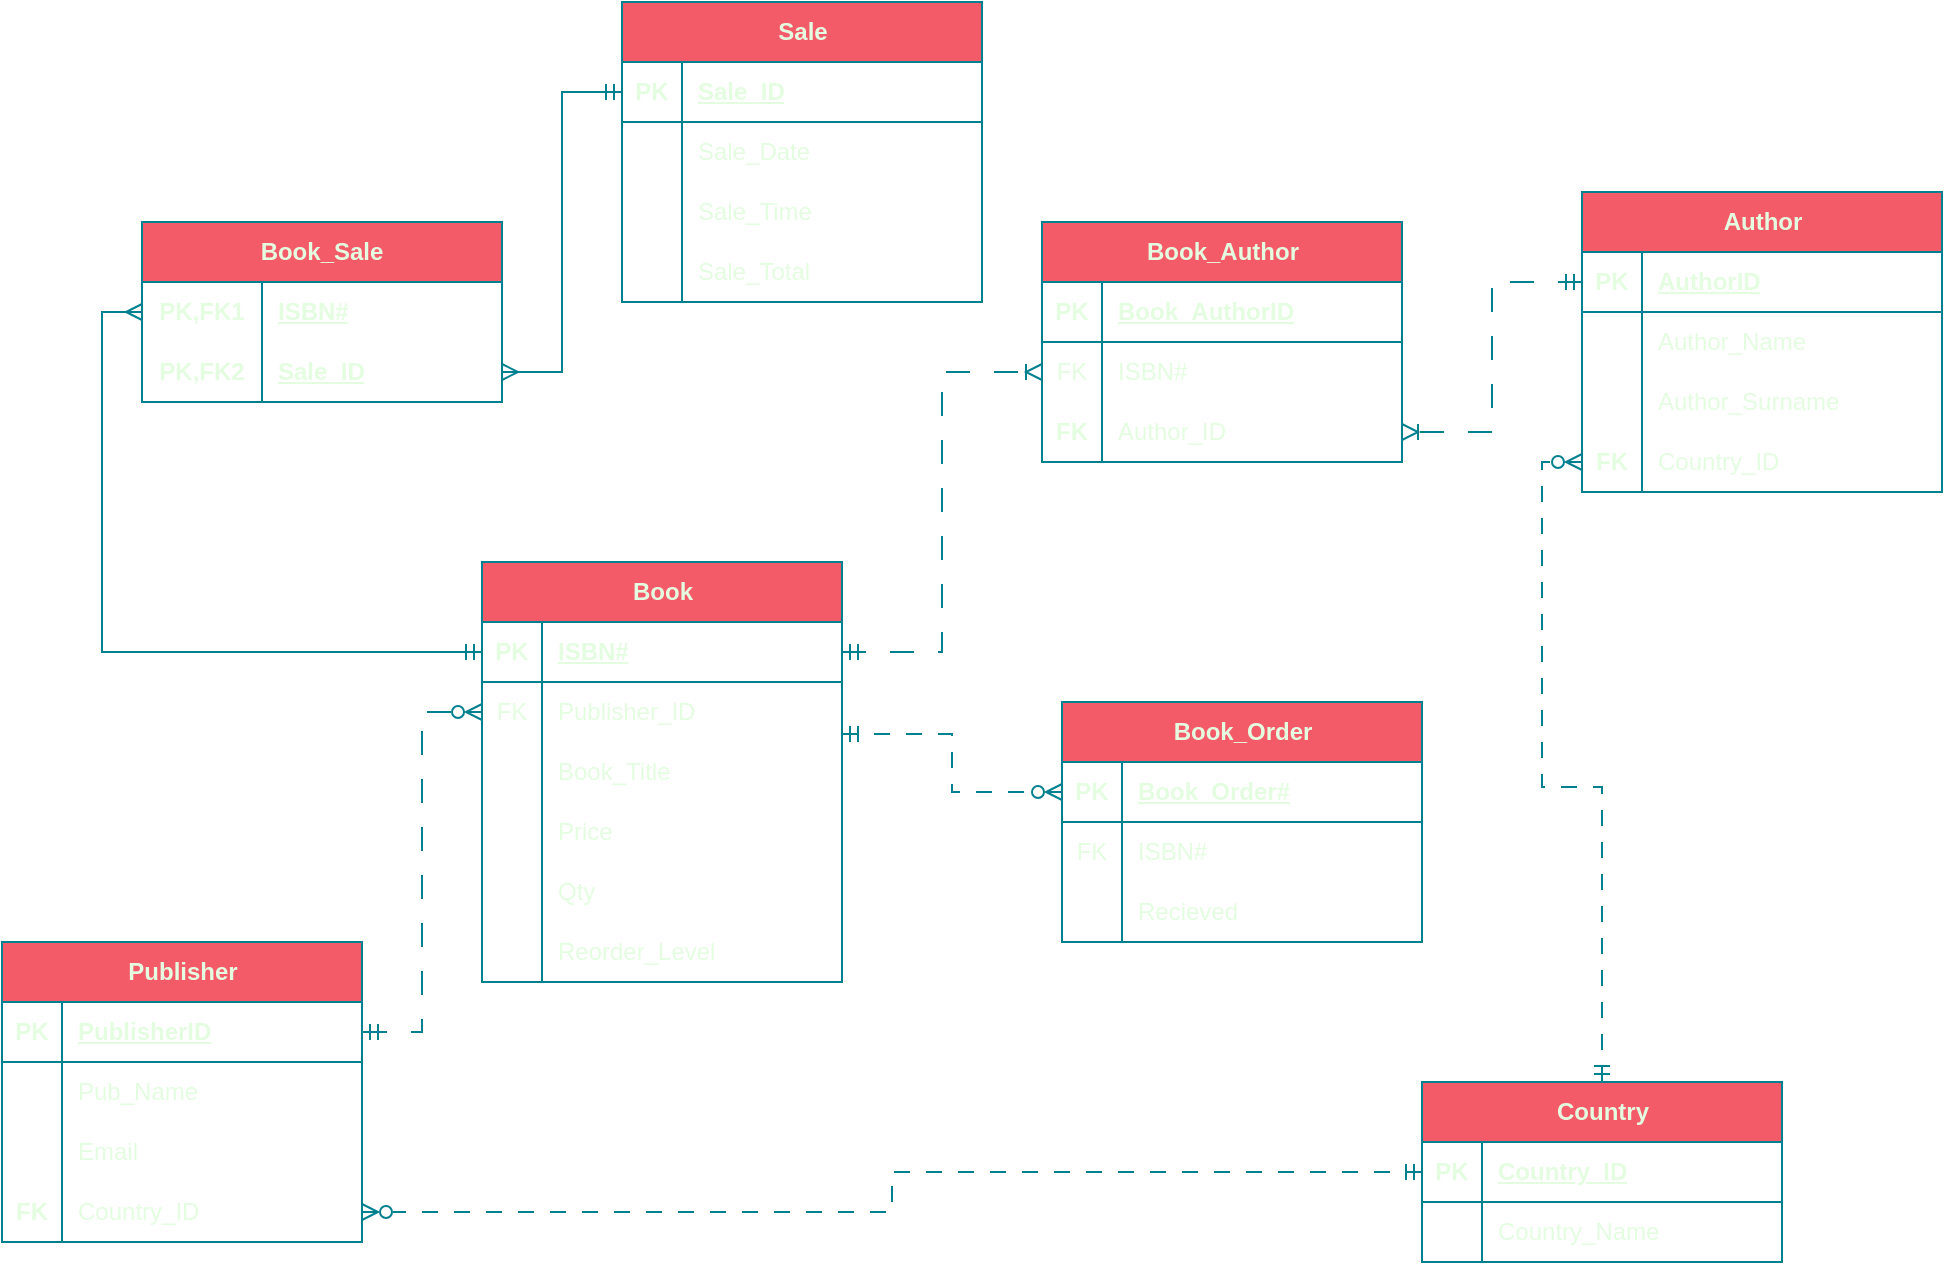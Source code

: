 <mxfile version="23.1.5" type="device">
  <diagram name="Page-1" id="2vBMkLIZUU04zTJ7jBt-">
    <mxGraphModel dx="1434" dy="844" grid="1" gridSize="10" guides="1" tooltips="1" connect="1" arrows="1" fold="1" page="1" pageScale="1" pageWidth="1169" pageHeight="827" math="0" shadow="0">
      <root>
        <mxCell id="0" />
        <mxCell id="1" parent="0" />
        <mxCell id="RiRsuIpJZgRh0vWo5RWk-1" value="Book" style="shape=table;startSize=30;container=1;collapsible=1;childLayout=tableLayout;fixedRows=1;rowLines=0;fontStyle=1;align=center;resizeLast=1;html=1;labelBackgroundColor=none;fillColor=#F45B69;strokeColor=#028090;fontColor=#E4FDE1;" parent="1" vertex="1">
          <mxGeometry x="340" y="360" width="180" height="210" as="geometry" />
        </mxCell>
        <mxCell id="RiRsuIpJZgRh0vWo5RWk-2" value="" style="shape=tableRow;horizontal=0;startSize=0;swimlaneHead=0;swimlaneBody=0;fillColor=none;collapsible=0;dropTarget=0;points=[[0,0.5],[1,0.5]];portConstraint=eastwest;top=0;left=0;right=0;bottom=1;labelBackgroundColor=none;strokeColor=#028090;fontColor=#E4FDE1;" parent="RiRsuIpJZgRh0vWo5RWk-1" vertex="1">
          <mxGeometry y="30" width="180" height="30" as="geometry" />
        </mxCell>
        <mxCell id="RiRsuIpJZgRh0vWo5RWk-3" value="PK" style="shape=partialRectangle;connectable=0;fillColor=none;top=0;left=0;bottom=0;right=0;fontStyle=1;overflow=hidden;whiteSpace=wrap;html=1;labelBackgroundColor=none;strokeColor=#028090;fontColor=#E4FDE1;" parent="RiRsuIpJZgRh0vWo5RWk-2" vertex="1">
          <mxGeometry width="30" height="30" as="geometry">
            <mxRectangle width="30" height="30" as="alternateBounds" />
          </mxGeometry>
        </mxCell>
        <mxCell id="RiRsuIpJZgRh0vWo5RWk-4" value="ISBN#" style="shape=partialRectangle;connectable=0;fillColor=none;top=0;left=0;bottom=0;right=0;align=left;spacingLeft=6;fontStyle=5;overflow=hidden;whiteSpace=wrap;html=1;labelBackgroundColor=none;strokeColor=#028090;fontColor=#E4FDE1;" parent="RiRsuIpJZgRh0vWo5RWk-2" vertex="1">
          <mxGeometry x="30" width="150" height="30" as="geometry">
            <mxRectangle width="150" height="30" as="alternateBounds" />
          </mxGeometry>
        </mxCell>
        <mxCell id="RiRsuIpJZgRh0vWo5RWk-5" value="" style="shape=tableRow;horizontal=0;startSize=0;swimlaneHead=0;swimlaneBody=0;fillColor=none;collapsible=0;dropTarget=0;points=[[0,0.5],[1,0.5]];portConstraint=eastwest;top=0;left=0;right=0;bottom=0;labelBackgroundColor=none;strokeColor=#028090;fontColor=#E4FDE1;" parent="RiRsuIpJZgRh0vWo5RWk-1" vertex="1">
          <mxGeometry y="60" width="180" height="30" as="geometry" />
        </mxCell>
        <mxCell id="RiRsuIpJZgRh0vWo5RWk-6" value="FK" style="shape=partialRectangle;connectable=0;fillColor=none;top=0;left=0;bottom=0;right=0;editable=1;overflow=hidden;whiteSpace=wrap;html=1;labelBackgroundColor=none;strokeColor=#028090;fontColor=#E4FDE1;" parent="RiRsuIpJZgRh0vWo5RWk-5" vertex="1">
          <mxGeometry width="30" height="30" as="geometry">
            <mxRectangle width="30" height="30" as="alternateBounds" />
          </mxGeometry>
        </mxCell>
        <mxCell id="RiRsuIpJZgRh0vWo5RWk-7" value="Publisher_ID" style="shape=partialRectangle;connectable=0;fillColor=none;top=0;left=0;bottom=0;right=0;align=left;spacingLeft=6;overflow=hidden;whiteSpace=wrap;html=1;labelBackgroundColor=none;strokeColor=#028090;fontColor=#E4FDE1;" parent="RiRsuIpJZgRh0vWo5RWk-5" vertex="1">
          <mxGeometry x="30" width="150" height="30" as="geometry">
            <mxRectangle width="150" height="30" as="alternateBounds" />
          </mxGeometry>
        </mxCell>
        <mxCell id="RiRsuIpJZgRh0vWo5RWk-8" value="" style="shape=tableRow;horizontal=0;startSize=0;swimlaneHead=0;swimlaneBody=0;fillColor=none;collapsible=0;dropTarget=0;points=[[0,0.5],[1,0.5]];portConstraint=eastwest;top=0;left=0;right=0;bottom=0;labelBackgroundColor=none;strokeColor=#028090;fontColor=#E4FDE1;" parent="RiRsuIpJZgRh0vWo5RWk-1" vertex="1">
          <mxGeometry y="90" width="180" height="30" as="geometry" />
        </mxCell>
        <mxCell id="RiRsuIpJZgRh0vWo5RWk-9" value="" style="shape=partialRectangle;connectable=0;fillColor=none;top=0;left=0;bottom=0;right=0;editable=1;overflow=hidden;whiteSpace=wrap;html=1;labelBackgroundColor=none;strokeColor=#028090;fontColor=#E4FDE1;" parent="RiRsuIpJZgRh0vWo5RWk-8" vertex="1">
          <mxGeometry width="30" height="30" as="geometry">
            <mxRectangle width="30" height="30" as="alternateBounds" />
          </mxGeometry>
        </mxCell>
        <mxCell id="RiRsuIpJZgRh0vWo5RWk-10" value="Book_Title" style="shape=partialRectangle;connectable=0;fillColor=none;top=0;left=0;bottom=0;right=0;align=left;spacingLeft=6;overflow=hidden;whiteSpace=wrap;html=1;labelBackgroundColor=none;strokeColor=#028090;fontColor=#E4FDE1;" parent="RiRsuIpJZgRh0vWo5RWk-8" vertex="1">
          <mxGeometry x="30" width="150" height="30" as="geometry">
            <mxRectangle width="150" height="30" as="alternateBounds" />
          </mxGeometry>
        </mxCell>
        <mxCell id="RiRsuIpJZgRh0vWo5RWk-11" value="" style="shape=tableRow;horizontal=0;startSize=0;swimlaneHead=0;swimlaneBody=0;fillColor=none;collapsible=0;dropTarget=0;points=[[0,0.5],[1,0.5]];portConstraint=eastwest;top=0;left=0;right=0;bottom=0;labelBackgroundColor=none;strokeColor=#028090;fontColor=#E4FDE1;" parent="RiRsuIpJZgRh0vWo5RWk-1" vertex="1">
          <mxGeometry y="120" width="180" height="30" as="geometry" />
        </mxCell>
        <mxCell id="RiRsuIpJZgRh0vWo5RWk-12" value="" style="shape=partialRectangle;connectable=0;fillColor=none;top=0;left=0;bottom=0;right=0;editable=1;overflow=hidden;whiteSpace=wrap;html=1;labelBackgroundColor=none;strokeColor=#028090;fontColor=#E4FDE1;" parent="RiRsuIpJZgRh0vWo5RWk-11" vertex="1">
          <mxGeometry width="30" height="30" as="geometry">
            <mxRectangle width="30" height="30" as="alternateBounds" />
          </mxGeometry>
        </mxCell>
        <mxCell id="RiRsuIpJZgRh0vWo5RWk-13" value="Price" style="shape=partialRectangle;connectable=0;fillColor=none;top=0;left=0;bottom=0;right=0;align=left;spacingLeft=6;overflow=hidden;whiteSpace=wrap;html=1;labelBackgroundColor=none;strokeColor=#028090;fontColor=#E4FDE1;" parent="RiRsuIpJZgRh0vWo5RWk-11" vertex="1">
          <mxGeometry x="30" width="150" height="30" as="geometry">
            <mxRectangle width="150" height="30" as="alternateBounds" />
          </mxGeometry>
        </mxCell>
        <mxCell id="RiRsuIpJZgRh0vWo5RWk-14" value="" style="shape=tableRow;horizontal=0;startSize=0;swimlaneHead=0;swimlaneBody=0;fillColor=none;collapsible=0;dropTarget=0;points=[[0,0.5],[1,0.5]];portConstraint=eastwest;top=0;left=0;right=0;bottom=0;labelBackgroundColor=none;strokeColor=#028090;fontColor=#E4FDE1;" parent="RiRsuIpJZgRh0vWo5RWk-1" vertex="1">
          <mxGeometry y="150" width="180" height="30" as="geometry" />
        </mxCell>
        <mxCell id="RiRsuIpJZgRh0vWo5RWk-15" value="" style="shape=partialRectangle;connectable=0;fillColor=none;top=0;left=0;bottom=0;right=0;editable=1;overflow=hidden;whiteSpace=wrap;html=1;labelBackgroundColor=none;strokeColor=#028090;fontColor=#E4FDE1;" parent="RiRsuIpJZgRh0vWo5RWk-14" vertex="1">
          <mxGeometry width="30" height="30" as="geometry">
            <mxRectangle width="30" height="30" as="alternateBounds" />
          </mxGeometry>
        </mxCell>
        <mxCell id="RiRsuIpJZgRh0vWo5RWk-16" value="Qty" style="shape=partialRectangle;connectable=0;fillColor=none;top=0;left=0;bottom=0;right=0;align=left;spacingLeft=6;overflow=hidden;whiteSpace=wrap;html=1;labelBackgroundColor=none;strokeColor=#028090;fontColor=#E4FDE1;" parent="RiRsuIpJZgRh0vWo5RWk-14" vertex="1">
          <mxGeometry x="30" width="150" height="30" as="geometry">
            <mxRectangle width="150" height="30" as="alternateBounds" />
          </mxGeometry>
        </mxCell>
        <mxCell id="RiRsuIpJZgRh0vWo5RWk-17" value="" style="shape=tableRow;horizontal=0;startSize=0;swimlaneHead=0;swimlaneBody=0;fillColor=none;collapsible=0;dropTarget=0;points=[[0,0.5],[1,0.5]];portConstraint=eastwest;top=0;left=0;right=0;bottom=0;labelBackgroundColor=none;strokeColor=#028090;fontColor=#E4FDE1;" parent="RiRsuIpJZgRh0vWo5RWk-1" vertex="1">
          <mxGeometry y="180" width="180" height="30" as="geometry" />
        </mxCell>
        <mxCell id="RiRsuIpJZgRh0vWo5RWk-18" value="" style="shape=partialRectangle;connectable=0;fillColor=none;top=0;left=0;bottom=0;right=0;editable=1;overflow=hidden;whiteSpace=wrap;html=1;labelBackgroundColor=none;strokeColor=#028090;fontColor=#E4FDE1;" parent="RiRsuIpJZgRh0vWo5RWk-17" vertex="1">
          <mxGeometry width="30" height="30" as="geometry">
            <mxRectangle width="30" height="30" as="alternateBounds" />
          </mxGeometry>
        </mxCell>
        <mxCell id="RiRsuIpJZgRh0vWo5RWk-19" value="Reorder_Level" style="shape=partialRectangle;connectable=0;fillColor=none;top=0;left=0;bottom=0;right=0;align=left;spacingLeft=6;overflow=hidden;whiteSpace=wrap;html=1;labelBackgroundColor=none;strokeColor=#028090;fontColor=#E4FDE1;" parent="RiRsuIpJZgRh0vWo5RWk-17" vertex="1">
          <mxGeometry x="30" width="150" height="30" as="geometry">
            <mxRectangle width="150" height="30" as="alternateBounds" />
          </mxGeometry>
        </mxCell>
        <mxCell id="RiRsuIpJZgRh0vWo5RWk-20" value="Author" style="shape=table;startSize=30;container=1;collapsible=1;childLayout=tableLayout;fixedRows=1;rowLines=0;fontStyle=1;align=center;resizeLast=1;html=1;labelBackgroundColor=none;fillColor=#F45B69;strokeColor=#028090;fontColor=#E4FDE1;" parent="1" vertex="1">
          <mxGeometry x="890" y="175" width="180" height="150" as="geometry" />
        </mxCell>
        <mxCell id="RiRsuIpJZgRh0vWo5RWk-21" value="" style="shape=tableRow;horizontal=0;startSize=0;swimlaneHead=0;swimlaneBody=0;fillColor=none;collapsible=0;dropTarget=0;points=[[0,0.5],[1,0.5]];portConstraint=eastwest;top=0;left=0;right=0;bottom=1;labelBackgroundColor=none;strokeColor=#028090;fontColor=#E4FDE1;" parent="RiRsuIpJZgRh0vWo5RWk-20" vertex="1">
          <mxGeometry y="30" width="180" height="30" as="geometry" />
        </mxCell>
        <mxCell id="RiRsuIpJZgRh0vWo5RWk-22" value="PK" style="shape=partialRectangle;connectable=0;fillColor=none;top=0;left=0;bottom=0;right=0;fontStyle=1;overflow=hidden;whiteSpace=wrap;html=1;labelBackgroundColor=none;strokeColor=#028090;fontColor=#E4FDE1;" parent="RiRsuIpJZgRh0vWo5RWk-21" vertex="1">
          <mxGeometry width="30" height="30" as="geometry">
            <mxRectangle width="30" height="30" as="alternateBounds" />
          </mxGeometry>
        </mxCell>
        <mxCell id="RiRsuIpJZgRh0vWo5RWk-23" value="AuthorID" style="shape=partialRectangle;connectable=0;fillColor=none;top=0;left=0;bottom=0;right=0;align=left;spacingLeft=6;fontStyle=5;overflow=hidden;whiteSpace=wrap;html=1;labelBackgroundColor=none;strokeColor=#028090;fontColor=#E4FDE1;" parent="RiRsuIpJZgRh0vWo5RWk-21" vertex="1">
          <mxGeometry x="30" width="150" height="30" as="geometry">
            <mxRectangle width="150" height="30" as="alternateBounds" />
          </mxGeometry>
        </mxCell>
        <mxCell id="RiRsuIpJZgRh0vWo5RWk-24" value="" style="shape=tableRow;horizontal=0;startSize=0;swimlaneHead=0;swimlaneBody=0;fillColor=none;collapsible=0;dropTarget=0;points=[[0,0.5],[1,0.5]];portConstraint=eastwest;top=0;left=0;right=0;bottom=0;labelBackgroundColor=none;strokeColor=#028090;fontColor=#E4FDE1;" parent="RiRsuIpJZgRh0vWo5RWk-20" vertex="1">
          <mxGeometry y="60" width="180" height="30" as="geometry" />
        </mxCell>
        <mxCell id="RiRsuIpJZgRh0vWo5RWk-25" value="" style="shape=partialRectangle;connectable=0;fillColor=none;top=0;left=0;bottom=0;right=0;editable=1;overflow=hidden;whiteSpace=wrap;html=1;labelBackgroundColor=none;strokeColor=#028090;fontColor=#E4FDE1;" parent="RiRsuIpJZgRh0vWo5RWk-24" vertex="1">
          <mxGeometry width="30" height="30" as="geometry">
            <mxRectangle width="30" height="30" as="alternateBounds" />
          </mxGeometry>
        </mxCell>
        <mxCell id="RiRsuIpJZgRh0vWo5RWk-26" value="Author_Name" style="shape=partialRectangle;connectable=0;fillColor=none;top=0;left=0;bottom=0;right=0;align=left;spacingLeft=6;overflow=hidden;whiteSpace=wrap;html=1;labelBackgroundColor=none;strokeColor=#028090;fontColor=#E4FDE1;" parent="RiRsuIpJZgRh0vWo5RWk-24" vertex="1">
          <mxGeometry x="30" width="150" height="30" as="geometry">
            <mxRectangle width="150" height="30" as="alternateBounds" />
          </mxGeometry>
        </mxCell>
        <mxCell id="RiRsuIpJZgRh0vWo5RWk-27" value="" style="shape=tableRow;horizontal=0;startSize=0;swimlaneHead=0;swimlaneBody=0;fillColor=none;collapsible=0;dropTarget=0;points=[[0,0.5],[1,0.5]];portConstraint=eastwest;top=0;left=0;right=0;bottom=0;labelBackgroundColor=none;strokeColor=#028090;fontColor=#E4FDE1;" parent="RiRsuIpJZgRh0vWo5RWk-20" vertex="1">
          <mxGeometry y="90" width="180" height="30" as="geometry" />
        </mxCell>
        <mxCell id="RiRsuIpJZgRh0vWo5RWk-28" value="" style="shape=partialRectangle;connectable=0;fillColor=none;top=0;left=0;bottom=0;right=0;editable=1;overflow=hidden;whiteSpace=wrap;html=1;labelBackgroundColor=none;strokeColor=#028090;fontColor=#E4FDE1;" parent="RiRsuIpJZgRh0vWo5RWk-27" vertex="1">
          <mxGeometry width="30" height="30" as="geometry">
            <mxRectangle width="30" height="30" as="alternateBounds" />
          </mxGeometry>
        </mxCell>
        <mxCell id="RiRsuIpJZgRh0vWo5RWk-29" value="Author_Surname" style="shape=partialRectangle;connectable=0;fillColor=none;top=0;left=0;bottom=0;right=0;align=left;spacingLeft=6;overflow=hidden;whiteSpace=wrap;html=1;labelBackgroundColor=none;strokeColor=#028090;fontColor=#E4FDE1;" parent="RiRsuIpJZgRh0vWo5RWk-27" vertex="1">
          <mxGeometry x="30" width="150" height="30" as="geometry">
            <mxRectangle width="150" height="30" as="alternateBounds" />
          </mxGeometry>
        </mxCell>
        <mxCell id="RiRsuIpJZgRh0vWo5RWk-30" value="" style="shape=tableRow;horizontal=0;startSize=0;swimlaneHead=0;swimlaneBody=0;fillColor=none;collapsible=0;dropTarget=0;points=[[0,0.5],[1,0.5]];portConstraint=eastwest;top=0;left=0;right=0;bottom=0;labelBackgroundColor=none;strokeColor=#028090;fontColor=#E4FDE1;" parent="RiRsuIpJZgRh0vWo5RWk-20" vertex="1">
          <mxGeometry y="120" width="180" height="30" as="geometry" />
        </mxCell>
        <mxCell id="RiRsuIpJZgRh0vWo5RWk-31" value="&lt;b&gt;FK&lt;/b&gt;" style="shape=partialRectangle;connectable=0;fillColor=none;top=0;left=0;bottom=0;right=0;editable=1;overflow=hidden;whiteSpace=wrap;html=1;labelBackgroundColor=none;strokeColor=#028090;fontColor=#E4FDE1;" parent="RiRsuIpJZgRh0vWo5RWk-30" vertex="1">
          <mxGeometry width="30" height="30" as="geometry">
            <mxRectangle width="30" height="30" as="alternateBounds" />
          </mxGeometry>
        </mxCell>
        <mxCell id="RiRsuIpJZgRh0vWo5RWk-32" value="Country_ID" style="shape=partialRectangle;connectable=0;fillColor=none;top=0;left=0;bottom=0;right=0;align=left;spacingLeft=6;overflow=hidden;whiteSpace=wrap;html=1;labelBackgroundColor=none;strokeColor=#028090;fontColor=#E4FDE1;" parent="RiRsuIpJZgRh0vWo5RWk-30" vertex="1">
          <mxGeometry x="30" width="150" height="30" as="geometry">
            <mxRectangle width="150" height="30" as="alternateBounds" />
          </mxGeometry>
        </mxCell>
        <mxCell id="RiRsuIpJZgRh0vWo5RWk-52" value="Publisher" style="shape=table;startSize=30;container=1;collapsible=1;childLayout=tableLayout;fixedRows=1;rowLines=0;fontStyle=1;align=center;resizeLast=1;html=1;labelBackgroundColor=none;fillColor=#F45B69;strokeColor=#028090;fontColor=#E4FDE1;" parent="1" vertex="1">
          <mxGeometry x="100" y="550" width="180" height="150" as="geometry" />
        </mxCell>
        <mxCell id="RiRsuIpJZgRh0vWo5RWk-53" value="" style="shape=tableRow;horizontal=0;startSize=0;swimlaneHead=0;swimlaneBody=0;fillColor=none;collapsible=0;dropTarget=0;points=[[0,0.5],[1,0.5]];portConstraint=eastwest;top=0;left=0;right=0;bottom=1;labelBackgroundColor=none;strokeColor=#028090;fontColor=#E4FDE1;" parent="RiRsuIpJZgRh0vWo5RWk-52" vertex="1">
          <mxGeometry y="30" width="180" height="30" as="geometry" />
        </mxCell>
        <mxCell id="RiRsuIpJZgRh0vWo5RWk-54" value="PK" style="shape=partialRectangle;connectable=0;fillColor=none;top=0;left=0;bottom=0;right=0;fontStyle=1;overflow=hidden;whiteSpace=wrap;html=1;labelBackgroundColor=none;strokeColor=#028090;fontColor=#E4FDE1;" parent="RiRsuIpJZgRh0vWo5RWk-53" vertex="1">
          <mxGeometry width="30" height="30" as="geometry">
            <mxRectangle width="30" height="30" as="alternateBounds" />
          </mxGeometry>
        </mxCell>
        <mxCell id="RiRsuIpJZgRh0vWo5RWk-55" value="PublisherID" style="shape=partialRectangle;connectable=0;fillColor=none;top=0;left=0;bottom=0;right=0;align=left;spacingLeft=6;fontStyle=5;overflow=hidden;whiteSpace=wrap;html=1;labelBackgroundColor=none;strokeColor=#028090;fontColor=#E4FDE1;" parent="RiRsuIpJZgRh0vWo5RWk-53" vertex="1">
          <mxGeometry x="30" width="150" height="30" as="geometry">
            <mxRectangle width="150" height="30" as="alternateBounds" />
          </mxGeometry>
        </mxCell>
        <mxCell id="RiRsuIpJZgRh0vWo5RWk-56" value="" style="shape=tableRow;horizontal=0;startSize=0;swimlaneHead=0;swimlaneBody=0;fillColor=none;collapsible=0;dropTarget=0;points=[[0,0.5],[1,0.5]];portConstraint=eastwest;top=0;left=0;right=0;bottom=0;labelBackgroundColor=none;strokeColor=#028090;fontColor=#E4FDE1;" parent="RiRsuIpJZgRh0vWo5RWk-52" vertex="1">
          <mxGeometry y="60" width="180" height="30" as="geometry" />
        </mxCell>
        <mxCell id="RiRsuIpJZgRh0vWo5RWk-57" value="" style="shape=partialRectangle;connectable=0;fillColor=none;top=0;left=0;bottom=0;right=0;editable=1;overflow=hidden;whiteSpace=wrap;html=1;labelBackgroundColor=none;strokeColor=#028090;fontColor=#E4FDE1;" parent="RiRsuIpJZgRh0vWo5RWk-56" vertex="1">
          <mxGeometry width="30" height="30" as="geometry">
            <mxRectangle width="30" height="30" as="alternateBounds" />
          </mxGeometry>
        </mxCell>
        <mxCell id="RiRsuIpJZgRh0vWo5RWk-58" value="Pub_Name" style="shape=partialRectangle;connectable=0;fillColor=none;top=0;left=0;bottom=0;right=0;align=left;spacingLeft=6;overflow=hidden;whiteSpace=wrap;html=1;labelBackgroundColor=none;strokeColor=#028090;fontColor=#E4FDE1;" parent="RiRsuIpJZgRh0vWo5RWk-56" vertex="1">
          <mxGeometry x="30" width="150" height="30" as="geometry">
            <mxRectangle width="150" height="30" as="alternateBounds" />
          </mxGeometry>
        </mxCell>
        <mxCell id="RiRsuIpJZgRh0vWo5RWk-62" value="" style="shape=tableRow;horizontal=0;startSize=0;swimlaneHead=0;swimlaneBody=0;fillColor=none;collapsible=0;dropTarget=0;points=[[0,0.5],[1,0.5]];portConstraint=eastwest;top=0;left=0;right=0;bottom=0;labelBackgroundColor=none;strokeColor=#028090;fontColor=#E4FDE1;" parent="RiRsuIpJZgRh0vWo5RWk-52" vertex="1">
          <mxGeometry y="90" width="180" height="30" as="geometry" />
        </mxCell>
        <mxCell id="RiRsuIpJZgRh0vWo5RWk-63" value="" style="shape=partialRectangle;connectable=0;fillColor=none;top=0;left=0;bottom=0;right=0;editable=1;overflow=hidden;whiteSpace=wrap;html=1;labelBackgroundColor=none;strokeColor=#028090;fontColor=#E4FDE1;" parent="RiRsuIpJZgRh0vWo5RWk-62" vertex="1">
          <mxGeometry width="30" height="30" as="geometry">
            <mxRectangle width="30" height="30" as="alternateBounds" />
          </mxGeometry>
        </mxCell>
        <mxCell id="RiRsuIpJZgRh0vWo5RWk-64" value="Email" style="shape=partialRectangle;connectable=0;fillColor=none;top=0;left=0;bottom=0;right=0;align=left;spacingLeft=6;overflow=hidden;whiteSpace=wrap;html=1;labelBackgroundColor=none;strokeColor=#028090;fontColor=#E4FDE1;" parent="RiRsuIpJZgRh0vWo5RWk-62" vertex="1">
          <mxGeometry x="30" width="150" height="30" as="geometry">
            <mxRectangle width="150" height="30" as="alternateBounds" />
          </mxGeometry>
        </mxCell>
        <mxCell id="RiRsuIpJZgRh0vWo5RWk-65" value="" style="shape=tableRow;horizontal=0;startSize=0;swimlaneHead=0;swimlaneBody=0;fillColor=none;collapsible=0;dropTarget=0;points=[[0,0.5],[1,0.5]];portConstraint=eastwest;top=0;left=0;right=0;bottom=0;labelBackgroundColor=none;strokeColor=#028090;fontColor=#E4FDE1;" parent="RiRsuIpJZgRh0vWo5RWk-52" vertex="1">
          <mxGeometry y="120" width="180" height="30" as="geometry" />
        </mxCell>
        <mxCell id="RiRsuIpJZgRh0vWo5RWk-66" value="&lt;b&gt;FK&lt;/b&gt;" style="shape=partialRectangle;connectable=0;fillColor=none;top=0;left=0;bottom=0;right=0;editable=1;overflow=hidden;whiteSpace=wrap;html=1;labelBackgroundColor=none;strokeColor=#028090;fontColor=#E4FDE1;" parent="RiRsuIpJZgRh0vWo5RWk-65" vertex="1">
          <mxGeometry width="30" height="30" as="geometry">
            <mxRectangle width="30" height="30" as="alternateBounds" />
          </mxGeometry>
        </mxCell>
        <mxCell id="RiRsuIpJZgRh0vWo5RWk-67" value="Country_ID" style="shape=partialRectangle;connectable=0;fillColor=none;top=0;left=0;bottom=0;right=0;align=left;spacingLeft=6;overflow=hidden;whiteSpace=wrap;html=1;labelBackgroundColor=none;strokeColor=#028090;fontColor=#E4FDE1;" parent="RiRsuIpJZgRh0vWo5RWk-65" vertex="1">
          <mxGeometry x="30" width="150" height="30" as="geometry">
            <mxRectangle width="150" height="30" as="alternateBounds" />
          </mxGeometry>
        </mxCell>
        <mxCell id="RiRsuIpJZgRh0vWo5RWk-68" style="edgeStyle=orthogonalEdgeStyle;rounded=0;orthogonalLoop=1;jettySize=auto;html=1;entryX=1;entryY=0.5;entryDx=0;entryDy=0;startArrow=ERzeroToMany;startFill=0;endArrow=ERmandOne;endFill=0;dashed=1;labelBackgroundColor=none;strokeColor=#028090;fontColor=default;dashPattern=12 12;" parent="1" source="RiRsuIpJZgRh0vWo5RWk-5" target="RiRsuIpJZgRh0vWo5RWk-53" edge="1">
          <mxGeometry relative="1" as="geometry" />
        </mxCell>
        <mxCell id="RiRsuIpJZgRh0vWo5RWk-69" style="edgeStyle=orthogonalEdgeStyle;rounded=0;orthogonalLoop=1;jettySize=auto;html=1;startArrow=ERmandOne;startFill=0;endArrow=ERoneToMany;endFill=0;labelBackgroundColor=none;strokeColor=#028090;fontColor=default;entryX=0;entryY=0.5;entryDx=0;entryDy=0;exitX=1;exitY=0.5;exitDx=0;exitDy=0;dashed=1;dashPattern=12 12;" parent="1" source="RiRsuIpJZgRh0vWo5RWk-2" target="8-ir586CDmGydL6jDXuD-68" edge="1">
          <mxGeometry relative="1" as="geometry">
            <mxPoint x="380" y="410" as="targetPoint" />
          </mxGeometry>
        </mxCell>
        <mxCell id="RiRsuIpJZgRh0vWo5RWk-70" style="edgeStyle=orthogonalEdgeStyle;rounded=0;orthogonalLoop=1;jettySize=auto;html=1;entryX=1;entryY=0.5;entryDx=0;entryDy=0;startArrow=ERmandOne;startFill=0;endArrow=ERoneToMany;endFill=0;labelBackgroundColor=none;strokeColor=#028090;fontColor=default;dashed=1;dashPattern=12 12;" parent="1" source="RiRsuIpJZgRh0vWo5RWk-21" target="8-ir586CDmGydL6jDXuD-71" edge="1">
          <mxGeometry relative="1" as="geometry" />
        </mxCell>
        <mxCell id="RiRsuIpJZgRh0vWo5RWk-71" value="Sale" style="shape=table;startSize=30;container=1;collapsible=1;childLayout=tableLayout;fixedRows=1;rowLines=0;fontStyle=1;align=center;resizeLast=1;html=1;labelBackgroundColor=none;fillColor=#F45B69;strokeColor=#028090;fontColor=#E4FDE1;" parent="1" vertex="1">
          <mxGeometry x="410" y="80" width="180" height="150" as="geometry" />
        </mxCell>
        <mxCell id="RiRsuIpJZgRh0vWo5RWk-72" value="" style="shape=tableRow;horizontal=0;startSize=0;swimlaneHead=0;swimlaneBody=0;fillColor=none;collapsible=0;dropTarget=0;points=[[0,0.5],[1,0.5]];portConstraint=eastwest;top=0;left=0;right=0;bottom=1;labelBackgroundColor=none;strokeColor=#028090;fontColor=#E4FDE1;" parent="RiRsuIpJZgRh0vWo5RWk-71" vertex="1">
          <mxGeometry y="30" width="180" height="30" as="geometry" />
        </mxCell>
        <mxCell id="RiRsuIpJZgRh0vWo5RWk-73" value="PK" style="shape=partialRectangle;connectable=0;fillColor=none;top=0;left=0;bottom=0;right=0;fontStyle=1;overflow=hidden;whiteSpace=wrap;html=1;labelBackgroundColor=none;strokeColor=#028090;fontColor=#E4FDE1;" parent="RiRsuIpJZgRh0vWo5RWk-72" vertex="1">
          <mxGeometry width="30" height="30" as="geometry">
            <mxRectangle width="30" height="30" as="alternateBounds" />
          </mxGeometry>
        </mxCell>
        <mxCell id="RiRsuIpJZgRh0vWo5RWk-74" value="Sale_ID" style="shape=partialRectangle;connectable=0;fillColor=none;top=0;left=0;bottom=0;right=0;align=left;spacingLeft=6;fontStyle=5;overflow=hidden;whiteSpace=wrap;html=1;labelBackgroundColor=none;strokeColor=#028090;fontColor=#E4FDE1;" parent="RiRsuIpJZgRh0vWo5RWk-72" vertex="1">
          <mxGeometry x="30" width="150" height="30" as="geometry">
            <mxRectangle width="150" height="30" as="alternateBounds" />
          </mxGeometry>
        </mxCell>
        <mxCell id="RiRsuIpJZgRh0vWo5RWk-78" value="" style="shape=tableRow;horizontal=0;startSize=0;swimlaneHead=0;swimlaneBody=0;fillColor=none;collapsible=0;dropTarget=0;points=[[0,0.5],[1,0.5]];portConstraint=eastwest;top=0;left=0;right=0;bottom=0;labelBackgroundColor=none;strokeColor=#028090;fontColor=#E4FDE1;" parent="RiRsuIpJZgRh0vWo5RWk-71" vertex="1">
          <mxGeometry y="60" width="180" height="30" as="geometry" />
        </mxCell>
        <mxCell id="RiRsuIpJZgRh0vWo5RWk-79" value="" style="shape=partialRectangle;connectable=0;fillColor=none;top=0;left=0;bottom=0;right=0;editable=1;overflow=hidden;whiteSpace=wrap;html=1;labelBackgroundColor=none;strokeColor=#028090;fontColor=#E4FDE1;" parent="RiRsuIpJZgRh0vWo5RWk-78" vertex="1">
          <mxGeometry width="30" height="30" as="geometry">
            <mxRectangle width="30" height="30" as="alternateBounds" />
          </mxGeometry>
        </mxCell>
        <mxCell id="RiRsuIpJZgRh0vWo5RWk-80" value="Sale_Date" style="shape=partialRectangle;connectable=0;fillColor=none;top=0;left=0;bottom=0;right=0;align=left;spacingLeft=6;overflow=hidden;whiteSpace=wrap;html=1;labelBackgroundColor=none;strokeColor=#028090;fontColor=#E4FDE1;" parent="RiRsuIpJZgRh0vWo5RWk-78" vertex="1">
          <mxGeometry x="30" width="150" height="30" as="geometry">
            <mxRectangle width="150" height="30" as="alternateBounds" />
          </mxGeometry>
        </mxCell>
        <mxCell id="RiRsuIpJZgRh0vWo5RWk-81" value="" style="shape=tableRow;horizontal=0;startSize=0;swimlaneHead=0;swimlaneBody=0;fillColor=none;collapsible=0;dropTarget=0;points=[[0,0.5],[1,0.5]];portConstraint=eastwest;top=0;left=0;right=0;bottom=0;labelBackgroundColor=none;strokeColor=#028090;fontColor=#E4FDE1;" parent="RiRsuIpJZgRh0vWo5RWk-71" vertex="1">
          <mxGeometry y="90" width="180" height="30" as="geometry" />
        </mxCell>
        <mxCell id="RiRsuIpJZgRh0vWo5RWk-82" value="" style="shape=partialRectangle;connectable=0;fillColor=none;top=0;left=0;bottom=0;right=0;editable=1;overflow=hidden;whiteSpace=wrap;html=1;labelBackgroundColor=none;strokeColor=#028090;fontColor=#E4FDE1;" parent="RiRsuIpJZgRh0vWo5RWk-81" vertex="1">
          <mxGeometry width="30" height="30" as="geometry">
            <mxRectangle width="30" height="30" as="alternateBounds" />
          </mxGeometry>
        </mxCell>
        <mxCell id="RiRsuIpJZgRh0vWo5RWk-83" value="Sale_Time" style="shape=partialRectangle;connectable=0;fillColor=none;top=0;left=0;bottom=0;right=0;align=left;spacingLeft=6;overflow=hidden;whiteSpace=wrap;html=1;labelBackgroundColor=none;strokeColor=#028090;fontColor=#E4FDE1;" parent="RiRsuIpJZgRh0vWo5RWk-81" vertex="1">
          <mxGeometry x="30" width="150" height="30" as="geometry">
            <mxRectangle width="150" height="30" as="alternateBounds" />
          </mxGeometry>
        </mxCell>
        <mxCell id="8-ir586CDmGydL6jDXuD-2" value="" style="shape=tableRow;horizontal=0;startSize=0;swimlaneHead=0;swimlaneBody=0;fillColor=none;collapsible=0;dropTarget=0;points=[[0,0.5],[1,0.5]];portConstraint=eastwest;top=0;left=0;right=0;bottom=0;labelBackgroundColor=none;strokeColor=#028090;fontColor=#E4FDE1;" parent="RiRsuIpJZgRh0vWo5RWk-71" vertex="1">
          <mxGeometry y="120" width="180" height="30" as="geometry" />
        </mxCell>
        <mxCell id="8-ir586CDmGydL6jDXuD-3" value="" style="shape=partialRectangle;connectable=0;fillColor=none;top=0;left=0;bottom=0;right=0;editable=1;overflow=hidden;whiteSpace=wrap;html=1;labelBackgroundColor=none;strokeColor=#028090;fontColor=#E4FDE1;" parent="8-ir586CDmGydL6jDXuD-2" vertex="1">
          <mxGeometry width="30" height="30" as="geometry">
            <mxRectangle width="30" height="30" as="alternateBounds" />
          </mxGeometry>
        </mxCell>
        <mxCell id="8-ir586CDmGydL6jDXuD-4" value="Sale_Total" style="shape=partialRectangle;connectable=0;fillColor=none;top=0;left=0;bottom=0;right=0;align=left;spacingLeft=6;overflow=hidden;whiteSpace=wrap;html=1;labelBackgroundColor=none;strokeColor=#028090;fontColor=#E4FDE1;" parent="8-ir586CDmGydL6jDXuD-2" vertex="1">
          <mxGeometry x="30" width="150" height="30" as="geometry">
            <mxRectangle width="150" height="30" as="alternateBounds" />
          </mxGeometry>
        </mxCell>
        <mxCell id="RiRsuIpJZgRh0vWo5RWk-87" value="Book_Sale" style="shape=table;startSize=30;container=1;collapsible=1;childLayout=tableLayout;fixedRows=1;rowLines=0;fontStyle=1;align=center;resizeLast=1;html=1;whiteSpace=wrap;labelBackgroundColor=none;fillColor=#F45B69;strokeColor=#028090;fontColor=#E4FDE1;" parent="1" vertex="1">
          <mxGeometry x="170" y="190" width="180" height="90" as="geometry" />
        </mxCell>
        <mxCell id="RiRsuIpJZgRh0vWo5RWk-88" value="" style="shape=tableRow;horizontal=0;startSize=0;swimlaneHead=0;swimlaneBody=0;fillColor=none;collapsible=0;dropTarget=0;points=[[0,0.5],[1,0.5]];portConstraint=eastwest;top=0;left=0;right=0;bottom=0;html=1;labelBackgroundColor=none;strokeColor=#028090;fontColor=#E4FDE1;" parent="RiRsuIpJZgRh0vWo5RWk-87" vertex="1">
          <mxGeometry y="30" width="180" height="30" as="geometry" />
        </mxCell>
        <mxCell id="RiRsuIpJZgRh0vWo5RWk-89" value="PK,FK1" style="shape=partialRectangle;connectable=0;fillColor=none;top=0;left=0;bottom=0;right=0;fontStyle=1;overflow=hidden;html=1;whiteSpace=wrap;labelBackgroundColor=none;strokeColor=#028090;fontColor=#E4FDE1;" parent="RiRsuIpJZgRh0vWo5RWk-88" vertex="1">
          <mxGeometry width="60" height="30" as="geometry">
            <mxRectangle width="60" height="30" as="alternateBounds" />
          </mxGeometry>
        </mxCell>
        <mxCell id="RiRsuIpJZgRh0vWo5RWk-90" value="ISBN#" style="shape=partialRectangle;connectable=0;fillColor=none;top=0;left=0;bottom=0;right=0;align=left;spacingLeft=6;fontStyle=5;overflow=hidden;html=1;whiteSpace=wrap;labelBackgroundColor=none;strokeColor=#028090;fontColor=#E4FDE1;" parent="RiRsuIpJZgRh0vWo5RWk-88" vertex="1">
          <mxGeometry x="60" width="120" height="30" as="geometry">
            <mxRectangle width="120" height="30" as="alternateBounds" />
          </mxGeometry>
        </mxCell>
        <mxCell id="RiRsuIpJZgRh0vWo5RWk-91" value="" style="shape=tableRow;horizontal=0;startSize=0;swimlaneHead=0;swimlaneBody=0;fillColor=none;collapsible=0;dropTarget=0;points=[[0,0.5],[1,0.5]];portConstraint=eastwest;top=0;left=0;right=0;bottom=1;html=1;labelBackgroundColor=none;strokeColor=#028090;fontColor=#E4FDE1;" parent="RiRsuIpJZgRh0vWo5RWk-87" vertex="1">
          <mxGeometry y="60" width="180" height="30" as="geometry" />
        </mxCell>
        <mxCell id="RiRsuIpJZgRh0vWo5RWk-92" value="PK,FK2" style="shape=partialRectangle;connectable=0;fillColor=none;top=0;left=0;bottom=0;right=0;fontStyle=1;overflow=hidden;html=1;whiteSpace=wrap;labelBackgroundColor=none;strokeColor=#028090;fontColor=#E4FDE1;" parent="RiRsuIpJZgRh0vWo5RWk-91" vertex="1">
          <mxGeometry width="60" height="30" as="geometry">
            <mxRectangle width="60" height="30" as="alternateBounds" />
          </mxGeometry>
        </mxCell>
        <mxCell id="RiRsuIpJZgRh0vWo5RWk-93" value="Sale_ID" style="shape=partialRectangle;connectable=0;fillColor=none;top=0;left=0;bottom=0;right=0;align=left;spacingLeft=6;fontStyle=5;overflow=hidden;html=1;whiteSpace=wrap;labelBackgroundColor=none;strokeColor=#028090;fontColor=#E4FDE1;" parent="RiRsuIpJZgRh0vWo5RWk-91" vertex="1">
          <mxGeometry x="60" width="120" height="30" as="geometry">
            <mxRectangle width="120" height="30" as="alternateBounds" />
          </mxGeometry>
        </mxCell>
        <mxCell id="RiRsuIpJZgRh0vWo5RWk-100" style="edgeStyle=orthogonalEdgeStyle;rounded=0;orthogonalLoop=1;jettySize=auto;html=1;entryX=0;entryY=0.5;entryDx=0;entryDy=0;startArrow=ERmandOne;startFill=0;endArrow=ERmany;endFill=0;labelBackgroundColor=none;strokeColor=#028090;fontColor=default;" parent="1" source="RiRsuIpJZgRh0vWo5RWk-2" target="RiRsuIpJZgRh0vWo5RWk-88" edge="1">
          <mxGeometry relative="1" as="geometry" />
        </mxCell>
        <mxCell id="RiRsuIpJZgRh0vWo5RWk-101" style="edgeStyle=orthogonalEdgeStyle;rounded=0;orthogonalLoop=1;jettySize=auto;html=1;entryX=1;entryY=0.5;entryDx=0;entryDy=0;startArrow=ERmandOne;startFill=0;endArrow=ERmany;endFill=0;labelBackgroundColor=none;strokeColor=#028090;fontColor=default;exitX=0;exitY=0.5;exitDx=0;exitDy=0;" parent="1" source="RiRsuIpJZgRh0vWo5RWk-72" target="RiRsuIpJZgRh0vWo5RWk-91" edge="1">
          <mxGeometry relative="1" as="geometry" />
        </mxCell>
        <mxCell id="RiRsuIpJZgRh0vWo5RWk-102" value="Book_Order" style="shape=table;startSize=30;container=1;collapsible=1;childLayout=tableLayout;fixedRows=1;rowLines=0;fontStyle=1;align=center;resizeLast=1;html=1;labelBackgroundColor=none;fillColor=#F45B69;strokeColor=#028090;fontColor=#E4FDE1;" parent="1" vertex="1">
          <mxGeometry x="630" y="430" width="180" height="120" as="geometry" />
        </mxCell>
        <mxCell id="RiRsuIpJZgRh0vWo5RWk-103" value="" style="shape=tableRow;horizontal=0;startSize=0;swimlaneHead=0;swimlaneBody=0;fillColor=none;collapsible=0;dropTarget=0;points=[[0,0.5],[1,0.5]];portConstraint=eastwest;top=0;left=0;right=0;bottom=1;labelBackgroundColor=none;strokeColor=#028090;fontColor=#E4FDE1;" parent="RiRsuIpJZgRh0vWo5RWk-102" vertex="1">
          <mxGeometry y="30" width="180" height="30" as="geometry" />
        </mxCell>
        <mxCell id="RiRsuIpJZgRh0vWo5RWk-104" value="PK" style="shape=partialRectangle;connectable=0;fillColor=none;top=0;left=0;bottom=0;right=0;fontStyle=1;overflow=hidden;whiteSpace=wrap;html=1;labelBackgroundColor=none;strokeColor=#028090;fontColor=#E4FDE1;" parent="RiRsuIpJZgRh0vWo5RWk-103" vertex="1">
          <mxGeometry width="30" height="30" as="geometry">
            <mxRectangle width="30" height="30" as="alternateBounds" />
          </mxGeometry>
        </mxCell>
        <mxCell id="RiRsuIpJZgRh0vWo5RWk-105" value="Book_Order#" style="shape=partialRectangle;connectable=0;fillColor=none;top=0;left=0;bottom=0;right=0;align=left;spacingLeft=6;fontStyle=5;overflow=hidden;whiteSpace=wrap;html=1;labelBackgroundColor=none;strokeColor=#028090;fontColor=#E4FDE1;" parent="RiRsuIpJZgRh0vWo5RWk-103" vertex="1">
          <mxGeometry x="30" width="150" height="30" as="geometry">
            <mxRectangle width="150" height="30" as="alternateBounds" />
          </mxGeometry>
        </mxCell>
        <mxCell id="RiRsuIpJZgRh0vWo5RWk-109" value="" style="shape=tableRow;horizontal=0;startSize=0;swimlaneHead=0;swimlaneBody=0;fillColor=none;collapsible=0;dropTarget=0;points=[[0,0.5],[1,0.5]];portConstraint=eastwest;top=0;left=0;right=0;bottom=0;labelBackgroundColor=none;strokeColor=#028090;fontColor=#E4FDE1;" parent="RiRsuIpJZgRh0vWo5RWk-102" vertex="1">
          <mxGeometry y="60" width="180" height="30" as="geometry" />
        </mxCell>
        <mxCell id="RiRsuIpJZgRh0vWo5RWk-110" value="FK" style="shape=partialRectangle;connectable=0;fillColor=none;top=0;left=0;bottom=0;right=0;editable=1;overflow=hidden;whiteSpace=wrap;html=1;labelBackgroundColor=none;strokeColor=#028090;fontColor=#E4FDE1;" parent="RiRsuIpJZgRh0vWo5RWk-109" vertex="1">
          <mxGeometry width="30" height="30" as="geometry">
            <mxRectangle width="30" height="30" as="alternateBounds" />
          </mxGeometry>
        </mxCell>
        <mxCell id="RiRsuIpJZgRh0vWo5RWk-111" value="ISBN#" style="shape=partialRectangle;connectable=0;fillColor=none;top=0;left=0;bottom=0;right=0;align=left;spacingLeft=6;overflow=hidden;whiteSpace=wrap;html=1;labelBackgroundColor=none;strokeColor=#028090;fontColor=#E4FDE1;" parent="RiRsuIpJZgRh0vWo5RWk-109" vertex="1">
          <mxGeometry x="30" width="150" height="30" as="geometry">
            <mxRectangle width="150" height="30" as="alternateBounds" />
          </mxGeometry>
        </mxCell>
        <mxCell id="RiRsuIpJZgRh0vWo5RWk-112" value="" style="shape=tableRow;horizontal=0;startSize=0;swimlaneHead=0;swimlaneBody=0;fillColor=none;collapsible=0;dropTarget=0;points=[[0,0.5],[1,0.5]];portConstraint=eastwest;top=0;left=0;right=0;bottom=0;labelBackgroundColor=none;strokeColor=#028090;fontColor=#E4FDE1;" parent="RiRsuIpJZgRh0vWo5RWk-102" vertex="1">
          <mxGeometry y="90" width="180" height="30" as="geometry" />
        </mxCell>
        <mxCell id="RiRsuIpJZgRh0vWo5RWk-113" value="" style="shape=partialRectangle;connectable=0;fillColor=none;top=0;left=0;bottom=0;right=0;editable=1;overflow=hidden;whiteSpace=wrap;html=1;labelBackgroundColor=none;strokeColor=#028090;fontColor=#E4FDE1;" parent="RiRsuIpJZgRh0vWo5RWk-112" vertex="1">
          <mxGeometry width="30" height="30" as="geometry">
            <mxRectangle width="30" height="30" as="alternateBounds" />
          </mxGeometry>
        </mxCell>
        <mxCell id="RiRsuIpJZgRh0vWo5RWk-114" value="Recieved" style="shape=partialRectangle;connectable=0;fillColor=none;top=0;left=0;bottom=0;right=0;align=left;spacingLeft=6;overflow=hidden;whiteSpace=wrap;html=1;labelBackgroundColor=none;strokeColor=#028090;fontColor=#E4FDE1;" parent="RiRsuIpJZgRh0vWo5RWk-112" vertex="1">
          <mxGeometry x="30" width="150" height="30" as="geometry">
            <mxRectangle width="150" height="30" as="alternateBounds" />
          </mxGeometry>
        </mxCell>
        <mxCell id="RiRsuIpJZgRh0vWo5RWk-115" style="edgeStyle=orthogonalEdgeStyle;rounded=0;orthogonalLoop=1;jettySize=auto;html=1;exitX=1;exitY=0.867;exitDx=0;exitDy=0;entryX=0;entryY=0.5;entryDx=0;entryDy=0;startArrow=ERmandOne;startFill=0;endArrow=ERzeroToMany;endFill=0;exitPerimeter=0;labelBackgroundColor=none;strokeColor=#028090;fontColor=default;dashed=1;dashPattern=8 8;" parent="1" source="RiRsuIpJZgRh0vWo5RWk-5" target="RiRsuIpJZgRh0vWo5RWk-103" edge="1">
          <mxGeometry relative="1" as="geometry" />
        </mxCell>
        <mxCell id="8-ir586CDmGydL6jDXuD-64" value="Book_Author" style="shape=table;startSize=30;container=1;collapsible=1;childLayout=tableLayout;fixedRows=1;rowLines=0;fontStyle=1;align=center;resizeLast=1;html=1;labelBackgroundColor=none;fillColor=#F45B69;strokeColor=#028090;fontColor=#E4FDE1;" parent="1" vertex="1">
          <mxGeometry x="620" y="190" width="180" height="120" as="geometry" />
        </mxCell>
        <mxCell id="8-ir586CDmGydL6jDXuD-65" value="" style="shape=tableRow;horizontal=0;startSize=0;swimlaneHead=0;swimlaneBody=0;fillColor=none;collapsible=0;dropTarget=0;points=[[0,0.5],[1,0.5]];portConstraint=eastwest;top=0;left=0;right=0;bottom=1;labelBackgroundColor=none;strokeColor=#028090;fontColor=#E4FDE1;" parent="8-ir586CDmGydL6jDXuD-64" vertex="1">
          <mxGeometry y="30" width="180" height="30" as="geometry" />
        </mxCell>
        <mxCell id="8-ir586CDmGydL6jDXuD-66" value="PK" style="shape=partialRectangle;connectable=0;fillColor=none;top=0;left=0;bottom=0;right=0;fontStyle=1;overflow=hidden;whiteSpace=wrap;html=1;labelBackgroundColor=none;strokeColor=#028090;fontColor=#E4FDE1;" parent="8-ir586CDmGydL6jDXuD-65" vertex="1">
          <mxGeometry width="30" height="30" as="geometry">
            <mxRectangle width="30" height="30" as="alternateBounds" />
          </mxGeometry>
        </mxCell>
        <mxCell id="8-ir586CDmGydL6jDXuD-67" value="Book_AuthorID" style="shape=partialRectangle;connectable=0;fillColor=none;top=0;left=0;bottom=0;right=0;align=left;spacingLeft=6;fontStyle=5;overflow=hidden;whiteSpace=wrap;html=1;labelBackgroundColor=none;strokeColor=#028090;fontColor=#E4FDE1;" parent="8-ir586CDmGydL6jDXuD-65" vertex="1">
          <mxGeometry x="30" width="150" height="30" as="geometry">
            <mxRectangle width="150" height="30" as="alternateBounds" />
          </mxGeometry>
        </mxCell>
        <mxCell id="8-ir586CDmGydL6jDXuD-68" value="" style="shape=tableRow;horizontal=0;startSize=0;swimlaneHead=0;swimlaneBody=0;fillColor=none;collapsible=0;dropTarget=0;points=[[0,0.5],[1,0.5]];portConstraint=eastwest;top=0;left=0;right=0;bottom=0;labelBackgroundColor=none;strokeColor=#028090;fontColor=#E4FDE1;" parent="8-ir586CDmGydL6jDXuD-64" vertex="1">
          <mxGeometry y="60" width="180" height="30" as="geometry" />
        </mxCell>
        <mxCell id="8-ir586CDmGydL6jDXuD-69" value="FK" style="shape=partialRectangle;connectable=0;fillColor=none;top=0;left=0;bottom=0;right=0;editable=1;overflow=hidden;whiteSpace=wrap;html=1;labelBackgroundColor=none;strokeColor=#028090;fontColor=#E4FDE1;" parent="8-ir586CDmGydL6jDXuD-68" vertex="1">
          <mxGeometry width="30" height="30" as="geometry">
            <mxRectangle width="30" height="30" as="alternateBounds" />
          </mxGeometry>
        </mxCell>
        <mxCell id="8-ir586CDmGydL6jDXuD-70" value="ISBN#" style="shape=partialRectangle;connectable=0;fillColor=none;top=0;left=0;bottom=0;right=0;align=left;spacingLeft=6;overflow=hidden;whiteSpace=wrap;html=1;labelBackgroundColor=none;strokeColor=#028090;fontColor=#E4FDE1;" parent="8-ir586CDmGydL6jDXuD-68" vertex="1">
          <mxGeometry x="30" width="150" height="30" as="geometry">
            <mxRectangle width="150" height="30" as="alternateBounds" />
          </mxGeometry>
        </mxCell>
        <mxCell id="8-ir586CDmGydL6jDXuD-71" value="" style="shape=tableRow;horizontal=0;startSize=0;swimlaneHead=0;swimlaneBody=0;fillColor=none;collapsible=0;dropTarget=0;points=[[0,0.5],[1,0.5]];portConstraint=eastwest;top=0;left=0;right=0;bottom=0;labelBackgroundColor=none;strokeColor=#028090;fontColor=#E4FDE1;" parent="8-ir586CDmGydL6jDXuD-64" vertex="1">
          <mxGeometry y="90" width="180" height="30" as="geometry" />
        </mxCell>
        <mxCell id="8-ir586CDmGydL6jDXuD-72" value="&lt;b&gt;FK&lt;/b&gt;" style="shape=partialRectangle;connectable=0;fillColor=none;top=0;left=0;bottom=0;right=0;editable=1;overflow=hidden;whiteSpace=wrap;html=1;labelBackgroundColor=none;strokeColor=#028090;fontColor=#E4FDE1;" parent="8-ir586CDmGydL6jDXuD-71" vertex="1">
          <mxGeometry width="30" height="30" as="geometry">
            <mxRectangle width="30" height="30" as="alternateBounds" />
          </mxGeometry>
        </mxCell>
        <mxCell id="8-ir586CDmGydL6jDXuD-73" value="Author_ID" style="shape=partialRectangle;connectable=0;fillColor=none;top=0;left=0;bottom=0;right=0;align=left;spacingLeft=6;overflow=hidden;whiteSpace=wrap;html=1;labelBackgroundColor=none;strokeColor=#028090;fontColor=#E4FDE1;" parent="8-ir586CDmGydL6jDXuD-71" vertex="1">
          <mxGeometry x="30" width="150" height="30" as="geometry">
            <mxRectangle width="150" height="30" as="alternateBounds" />
          </mxGeometry>
        </mxCell>
        <mxCell id="3e5sjZM9LdAmL99xHTPZ-1" value="Country" style="shape=table;startSize=30;container=1;collapsible=1;childLayout=tableLayout;fixedRows=1;rowLines=0;fontStyle=1;align=center;resizeLast=1;html=1;labelBackgroundColor=none;fillColor=#F45B69;strokeColor=#028090;fontColor=#E4FDE1;" parent="1" vertex="1">
          <mxGeometry x="810" y="620" width="180" height="90" as="geometry" />
        </mxCell>
        <mxCell id="3e5sjZM9LdAmL99xHTPZ-2" value="" style="shape=tableRow;horizontal=0;startSize=0;swimlaneHead=0;swimlaneBody=0;fillColor=none;collapsible=0;dropTarget=0;points=[[0,0.5],[1,0.5]];portConstraint=eastwest;top=0;left=0;right=0;bottom=1;labelBackgroundColor=none;strokeColor=#028090;fontColor=#E4FDE1;" parent="3e5sjZM9LdAmL99xHTPZ-1" vertex="1">
          <mxGeometry y="30" width="180" height="30" as="geometry" />
        </mxCell>
        <mxCell id="3e5sjZM9LdAmL99xHTPZ-3" value="PK" style="shape=partialRectangle;connectable=0;fillColor=none;top=0;left=0;bottom=0;right=0;fontStyle=1;overflow=hidden;whiteSpace=wrap;html=1;labelBackgroundColor=none;strokeColor=#028090;fontColor=#E4FDE1;" parent="3e5sjZM9LdAmL99xHTPZ-2" vertex="1">
          <mxGeometry width="30" height="30" as="geometry">
            <mxRectangle width="30" height="30" as="alternateBounds" />
          </mxGeometry>
        </mxCell>
        <mxCell id="3e5sjZM9LdAmL99xHTPZ-4" value="Country_ID" style="shape=partialRectangle;connectable=0;fillColor=none;top=0;left=0;bottom=0;right=0;align=left;spacingLeft=6;fontStyle=5;overflow=hidden;whiteSpace=wrap;html=1;labelBackgroundColor=none;strokeColor=#028090;fontColor=#E4FDE1;" parent="3e5sjZM9LdAmL99xHTPZ-2" vertex="1">
          <mxGeometry x="30" width="150" height="30" as="geometry">
            <mxRectangle width="150" height="30" as="alternateBounds" />
          </mxGeometry>
        </mxCell>
        <mxCell id="3e5sjZM9LdAmL99xHTPZ-5" value="" style="shape=tableRow;horizontal=0;startSize=0;swimlaneHead=0;swimlaneBody=0;fillColor=none;collapsible=0;dropTarget=0;points=[[0,0.5],[1,0.5]];portConstraint=eastwest;top=0;left=0;right=0;bottom=0;labelBackgroundColor=none;strokeColor=#028090;fontColor=#E4FDE1;" parent="3e5sjZM9LdAmL99xHTPZ-1" vertex="1">
          <mxGeometry y="60" width="180" height="30" as="geometry" />
        </mxCell>
        <mxCell id="3e5sjZM9LdAmL99xHTPZ-6" value="" style="shape=partialRectangle;connectable=0;fillColor=none;top=0;left=0;bottom=0;right=0;editable=1;overflow=hidden;whiteSpace=wrap;html=1;labelBackgroundColor=none;strokeColor=#028090;fontColor=#E4FDE1;" parent="3e5sjZM9LdAmL99xHTPZ-5" vertex="1">
          <mxGeometry width="30" height="30" as="geometry">
            <mxRectangle width="30" height="30" as="alternateBounds" />
          </mxGeometry>
        </mxCell>
        <mxCell id="3e5sjZM9LdAmL99xHTPZ-7" value="Country_Name" style="shape=partialRectangle;connectable=0;fillColor=none;top=0;left=0;bottom=0;right=0;align=left;spacingLeft=6;overflow=hidden;whiteSpace=wrap;html=1;labelBackgroundColor=none;strokeColor=#028090;fontColor=#E4FDE1;" parent="3e5sjZM9LdAmL99xHTPZ-5" vertex="1">
          <mxGeometry x="30" width="150" height="30" as="geometry">
            <mxRectangle width="150" height="30" as="alternateBounds" />
          </mxGeometry>
        </mxCell>
        <mxCell id="3e5sjZM9LdAmL99xHTPZ-12" style="edgeStyle=orthogonalEdgeStyle;rounded=0;orthogonalLoop=1;jettySize=auto;html=1;exitX=0.5;exitY=0;exitDx=0;exitDy=0;entryX=0;entryY=0.5;entryDx=0;entryDy=0;startArrow=ERmandOne;startFill=0;endArrow=ERzeroToMany;endFill=0;labelBackgroundColor=none;strokeColor=#028090;fontColor=default;dashed=1;dashPattern=8 8;" parent="1" source="3e5sjZM9LdAmL99xHTPZ-1" target="RiRsuIpJZgRh0vWo5RWk-30" edge="1">
          <mxGeometry relative="1" as="geometry">
            <mxPoint x="950" y="510" as="sourcePoint" />
            <mxPoint x="1060" y="539" as="targetPoint" />
          </mxGeometry>
        </mxCell>
        <mxCell id="3e5sjZM9LdAmL99xHTPZ-13" style="edgeStyle=orthogonalEdgeStyle;rounded=0;orthogonalLoop=1;jettySize=auto;html=1;exitX=0;exitY=0.5;exitDx=0;exitDy=0;entryX=1;entryY=0.5;entryDx=0;entryDy=0;startArrow=ERmandOne;startFill=0;endArrow=ERzeroToMany;endFill=0;labelBackgroundColor=none;strokeColor=#028090;fontColor=default;dashed=1;dashPattern=8 8;" parent="1" source="3e5sjZM9LdAmL99xHTPZ-2" target="RiRsuIpJZgRh0vWo5RWk-65" edge="1">
          <mxGeometry relative="1" as="geometry">
            <mxPoint x="530" y="910" as="sourcePoint" />
            <mxPoint x="520" y="600" as="targetPoint" />
          </mxGeometry>
        </mxCell>
      </root>
    </mxGraphModel>
  </diagram>
</mxfile>
